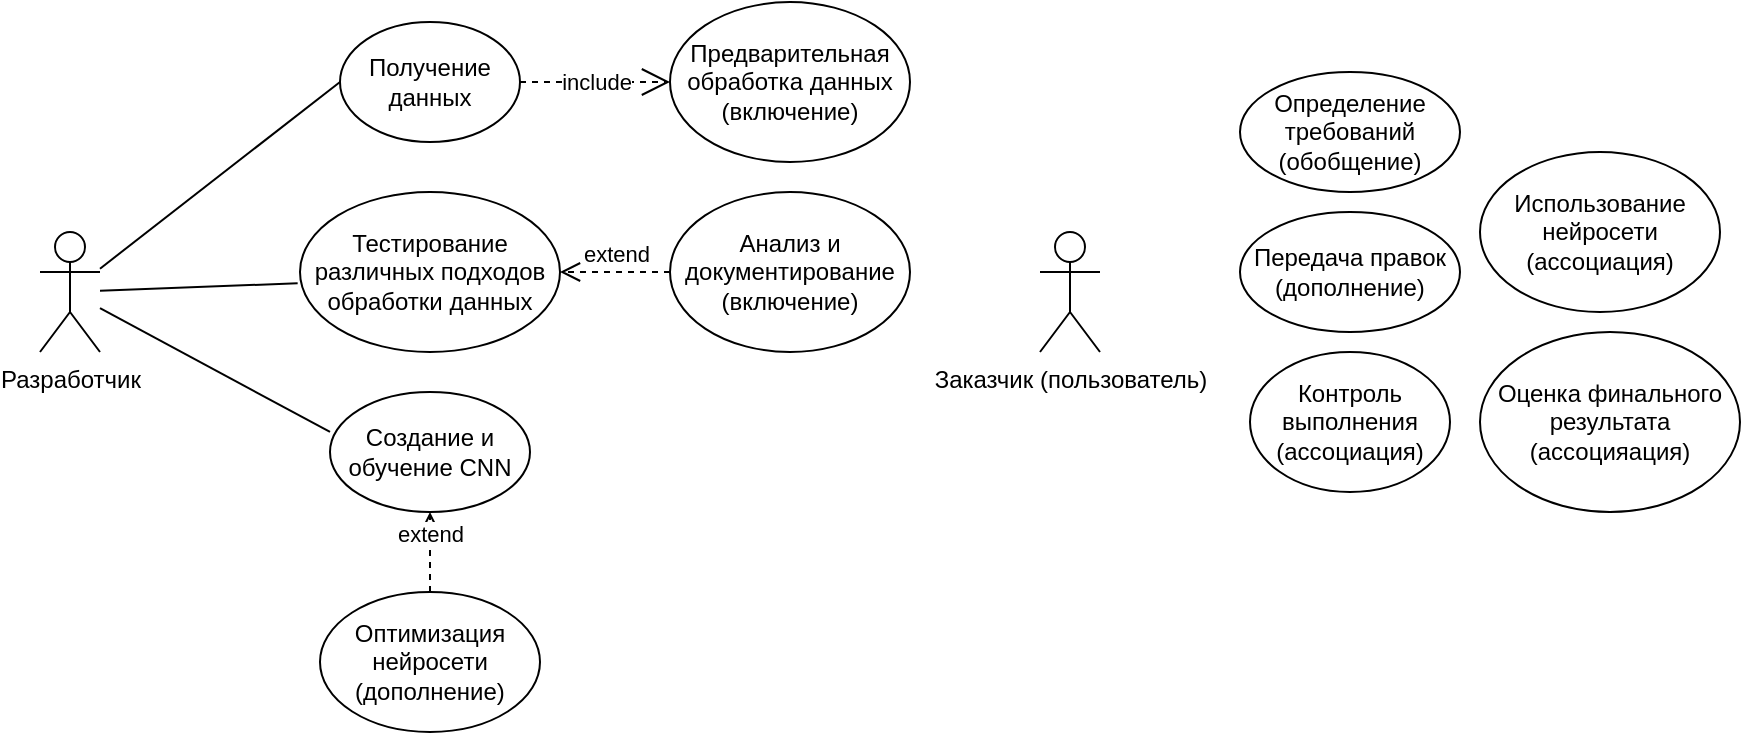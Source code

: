 <mxfile version="24.7.16">
  <diagram name="Page-1" id="-7tjcVAmIYbdqBIuaYrv">
    <mxGraphModel dx="1024" dy="553" grid="1" gridSize="10" guides="1" tooltips="1" connect="1" arrows="1" fold="1" page="1" pageScale="1" pageWidth="850" pageHeight="1100" math="0" shadow="0">
      <root>
        <mxCell id="0" />
        <mxCell id="1" parent="0" />
        <mxCell id="_rtThs-0a219x_62ZRaR-38" value="&lt;div&gt;Разработчик&lt;br&gt;&lt;/div&gt;&lt;div&gt;&lt;br&gt;&lt;/div&gt;" style="shape=umlActor;verticalLabelPosition=bottom;verticalAlign=top;html=1;outlineConnect=0;" vertex="1" parent="1">
          <mxGeometry x="80" y="150" width="30" height="60" as="geometry" />
        </mxCell>
        <mxCell id="_rtThs-0a219x_62ZRaR-39" value="&lt;div&gt;Получение данных &lt;br&gt;&lt;/div&gt;" style="ellipse;whiteSpace=wrap;html=1;" vertex="1" parent="1">
          <mxGeometry x="230" y="45" width="90" height="60" as="geometry" />
        </mxCell>
        <mxCell id="_rtThs-0a219x_62ZRaR-41" value="&lt;div&gt;Предварительная обработка данных (включение) &lt;br&gt;&lt;/div&gt;" style="ellipse;whiteSpace=wrap;html=1;" vertex="1" parent="1">
          <mxGeometry x="395" y="35" width="120" height="80" as="geometry" />
        </mxCell>
        <mxCell id="_rtThs-0a219x_62ZRaR-43" value="&lt;div&gt;Создание и обучение CNN &lt;br&gt;&lt;/div&gt;" style="ellipse;whiteSpace=wrap;html=1;" vertex="1" parent="1">
          <mxGeometry x="225" y="230" width="100" height="60" as="geometry" />
        </mxCell>
        <mxCell id="_rtThs-0a219x_62ZRaR-44" value="Оптимизация нейросети (дополнение)" style="ellipse;whiteSpace=wrap;html=1;" vertex="1" parent="1">
          <mxGeometry x="220" y="330" width="110" height="70" as="geometry" />
        </mxCell>
        <mxCell id="_rtThs-0a219x_62ZRaR-45" value="Тестирование различных подходов обработки данных " style="ellipse;whiteSpace=wrap;html=1;" vertex="1" parent="1">
          <mxGeometry x="210" y="130" width="130" height="80" as="geometry" />
        </mxCell>
        <mxCell id="_rtThs-0a219x_62ZRaR-46" value="Анализ и документирование (включение)" style="ellipse;whiteSpace=wrap;html=1;" vertex="1" parent="1">
          <mxGeometry x="395" y="130" width="120" height="80" as="geometry" />
        </mxCell>
        <mxCell id="_rtThs-0a219x_62ZRaR-48" value="&lt;div&gt;Заказчик (пользователь)&lt;/div&gt;" style="shape=umlActor;verticalLabelPosition=bottom;verticalAlign=top;html=1;outlineConnect=0;" vertex="1" parent="1">
          <mxGeometry x="580" y="150" width="30" height="60" as="geometry" />
        </mxCell>
        <mxCell id="_rtThs-0a219x_62ZRaR-49" value="Определение требований (обобщение)" style="ellipse;whiteSpace=wrap;html=1;" vertex="1" parent="1">
          <mxGeometry x="680" y="70" width="110" height="60" as="geometry" />
        </mxCell>
        <mxCell id="_rtThs-0a219x_62ZRaR-50" value="Передача правок (дополнение)" style="ellipse;whiteSpace=wrap;html=1;" vertex="1" parent="1">
          <mxGeometry x="680" y="140" width="110" height="60" as="geometry" />
        </mxCell>
        <mxCell id="_rtThs-0a219x_62ZRaR-51" value="Контроль выполнения (ассоциация)" style="ellipse;whiteSpace=wrap;html=1;" vertex="1" parent="1">
          <mxGeometry x="685" y="210" width="100" height="70" as="geometry" />
        </mxCell>
        <mxCell id="_rtThs-0a219x_62ZRaR-52" value="Оценка финального результата (ассоцияация)" style="ellipse;whiteSpace=wrap;html=1;" vertex="1" parent="1">
          <mxGeometry x="800" y="200" width="130" height="90" as="geometry" />
        </mxCell>
        <mxCell id="_rtThs-0a219x_62ZRaR-53" value="Использование нейросети (ассоциация)" style="ellipse;whiteSpace=wrap;html=1;" vertex="1" parent="1">
          <mxGeometry x="800" y="110" width="120" height="80" as="geometry" />
        </mxCell>
        <mxCell id="_rtThs-0a219x_62ZRaR-68" value="include" style="endArrow=open;endSize=12;dashed=1;html=1;rounded=0;exitX=1;exitY=0.5;exitDx=0;exitDy=0;entryX=0;entryY=0.5;entryDx=0;entryDy=0;" edge="1" parent="1" source="_rtThs-0a219x_62ZRaR-39" target="_rtThs-0a219x_62ZRaR-41">
          <mxGeometry width="160" relative="1" as="geometry">
            <mxPoint x="390" y="260" as="sourcePoint" />
            <mxPoint x="550" y="260" as="targetPoint" />
          </mxGeometry>
        </mxCell>
        <mxCell id="_rtThs-0a219x_62ZRaR-72" value="extend" style="html=1;verticalAlign=bottom;endArrow=open;dashed=1;endSize=8;curved=0;rounded=0;entryX=1;entryY=0.5;entryDx=0;entryDy=0;exitX=0;exitY=0.5;exitDx=0;exitDy=0;" edge="1" parent="1" source="_rtThs-0a219x_62ZRaR-46" target="_rtThs-0a219x_62ZRaR-45">
          <mxGeometry relative="1" as="geometry">
            <mxPoint x="510" y="260" as="sourcePoint" />
            <mxPoint x="430" y="260" as="targetPoint" />
          </mxGeometry>
        </mxCell>
        <mxCell id="_rtThs-0a219x_62ZRaR-74" value="" style="endArrow=none;html=1;rounded=0;entryX=0;entryY=0.5;entryDx=0;entryDy=0;" edge="1" parent="1" source="_rtThs-0a219x_62ZRaR-38" target="_rtThs-0a219x_62ZRaR-39">
          <mxGeometry width="50" height="50" relative="1" as="geometry">
            <mxPoint x="450" y="290" as="sourcePoint" />
            <mxPoint x="500" y="240" as="targetPoint" />
          </mxGeometry>
        </mxCell>
        <mxCell id="_rtThs-0a219x_62ZRaR-75" value="" style="endArrow=none;html=1;rounded=0;entryX=-0.009;entryY=0.57;entryDx=0;entryDy=0;entryPerimeter=0;" edge="1" parent="1" source="_rtThs-0a219x_62ZRaR-38" target="_rtThs-0a219x_62ZRaR-45">
          <mxGeometry width="50" height="50" relative="1" as="geometry">
            <mxPoint x="120" y="178" as="sourcePoint" />
            <mxPoint x="240" y="85" as="targetPoint" />
          </mxGeometry>
        </mxCell>
        <mxCell id="_rtThs-0a219x_62ZRaR-76" value="" style="endArrow=none;html=1;rounded=0;entryX=0;entryY=0.333;entryDx=0;entryDy=0;entryPerimeter=0;" edge="1" parent="1" source="_rtThs-0a219x_62ZRaR-38" target="_rtThs-0a219x_62ZRaR-43">
          <mxGeometry width="50" height="50" relative="1" as="geometry">
            <mxPoint x="120" y="188" as="sourcePoint" />
            <mxPoint x="218" y="176" as="targetPoint" />
          </mxGeometry>
        </mxCell>
        <mxCell id="_rtThs-0a219x_62ZRaR-77" value="extend" style="html=1;verticalAlign=bottom;endArrow=open;dashed=1;endSize=8;curved=0;rounded=0;entryX=0.5;entryY=1;entryDx=0;entryDy=0;exitX=0.5;exitY=0;exitDx=0;exitDy=0;" edge="1" parent="1" source="_rtThs-0a219x_62ZRaR-44" target="_rtThs-0a219x_62ZRaR-43">
          <mxGeometry relative="1" as="geometry">
            <mxPoint x="405" y="170" as="sourcePoint" />
            <mxPoint x="350" y="170" as="targetPoint" />
            <mxPoint as="offset" />
          </mxGeometry>
        </mxCell>
      </root>
    </mxGraphModel>
  </diagram>
</mxfile>
